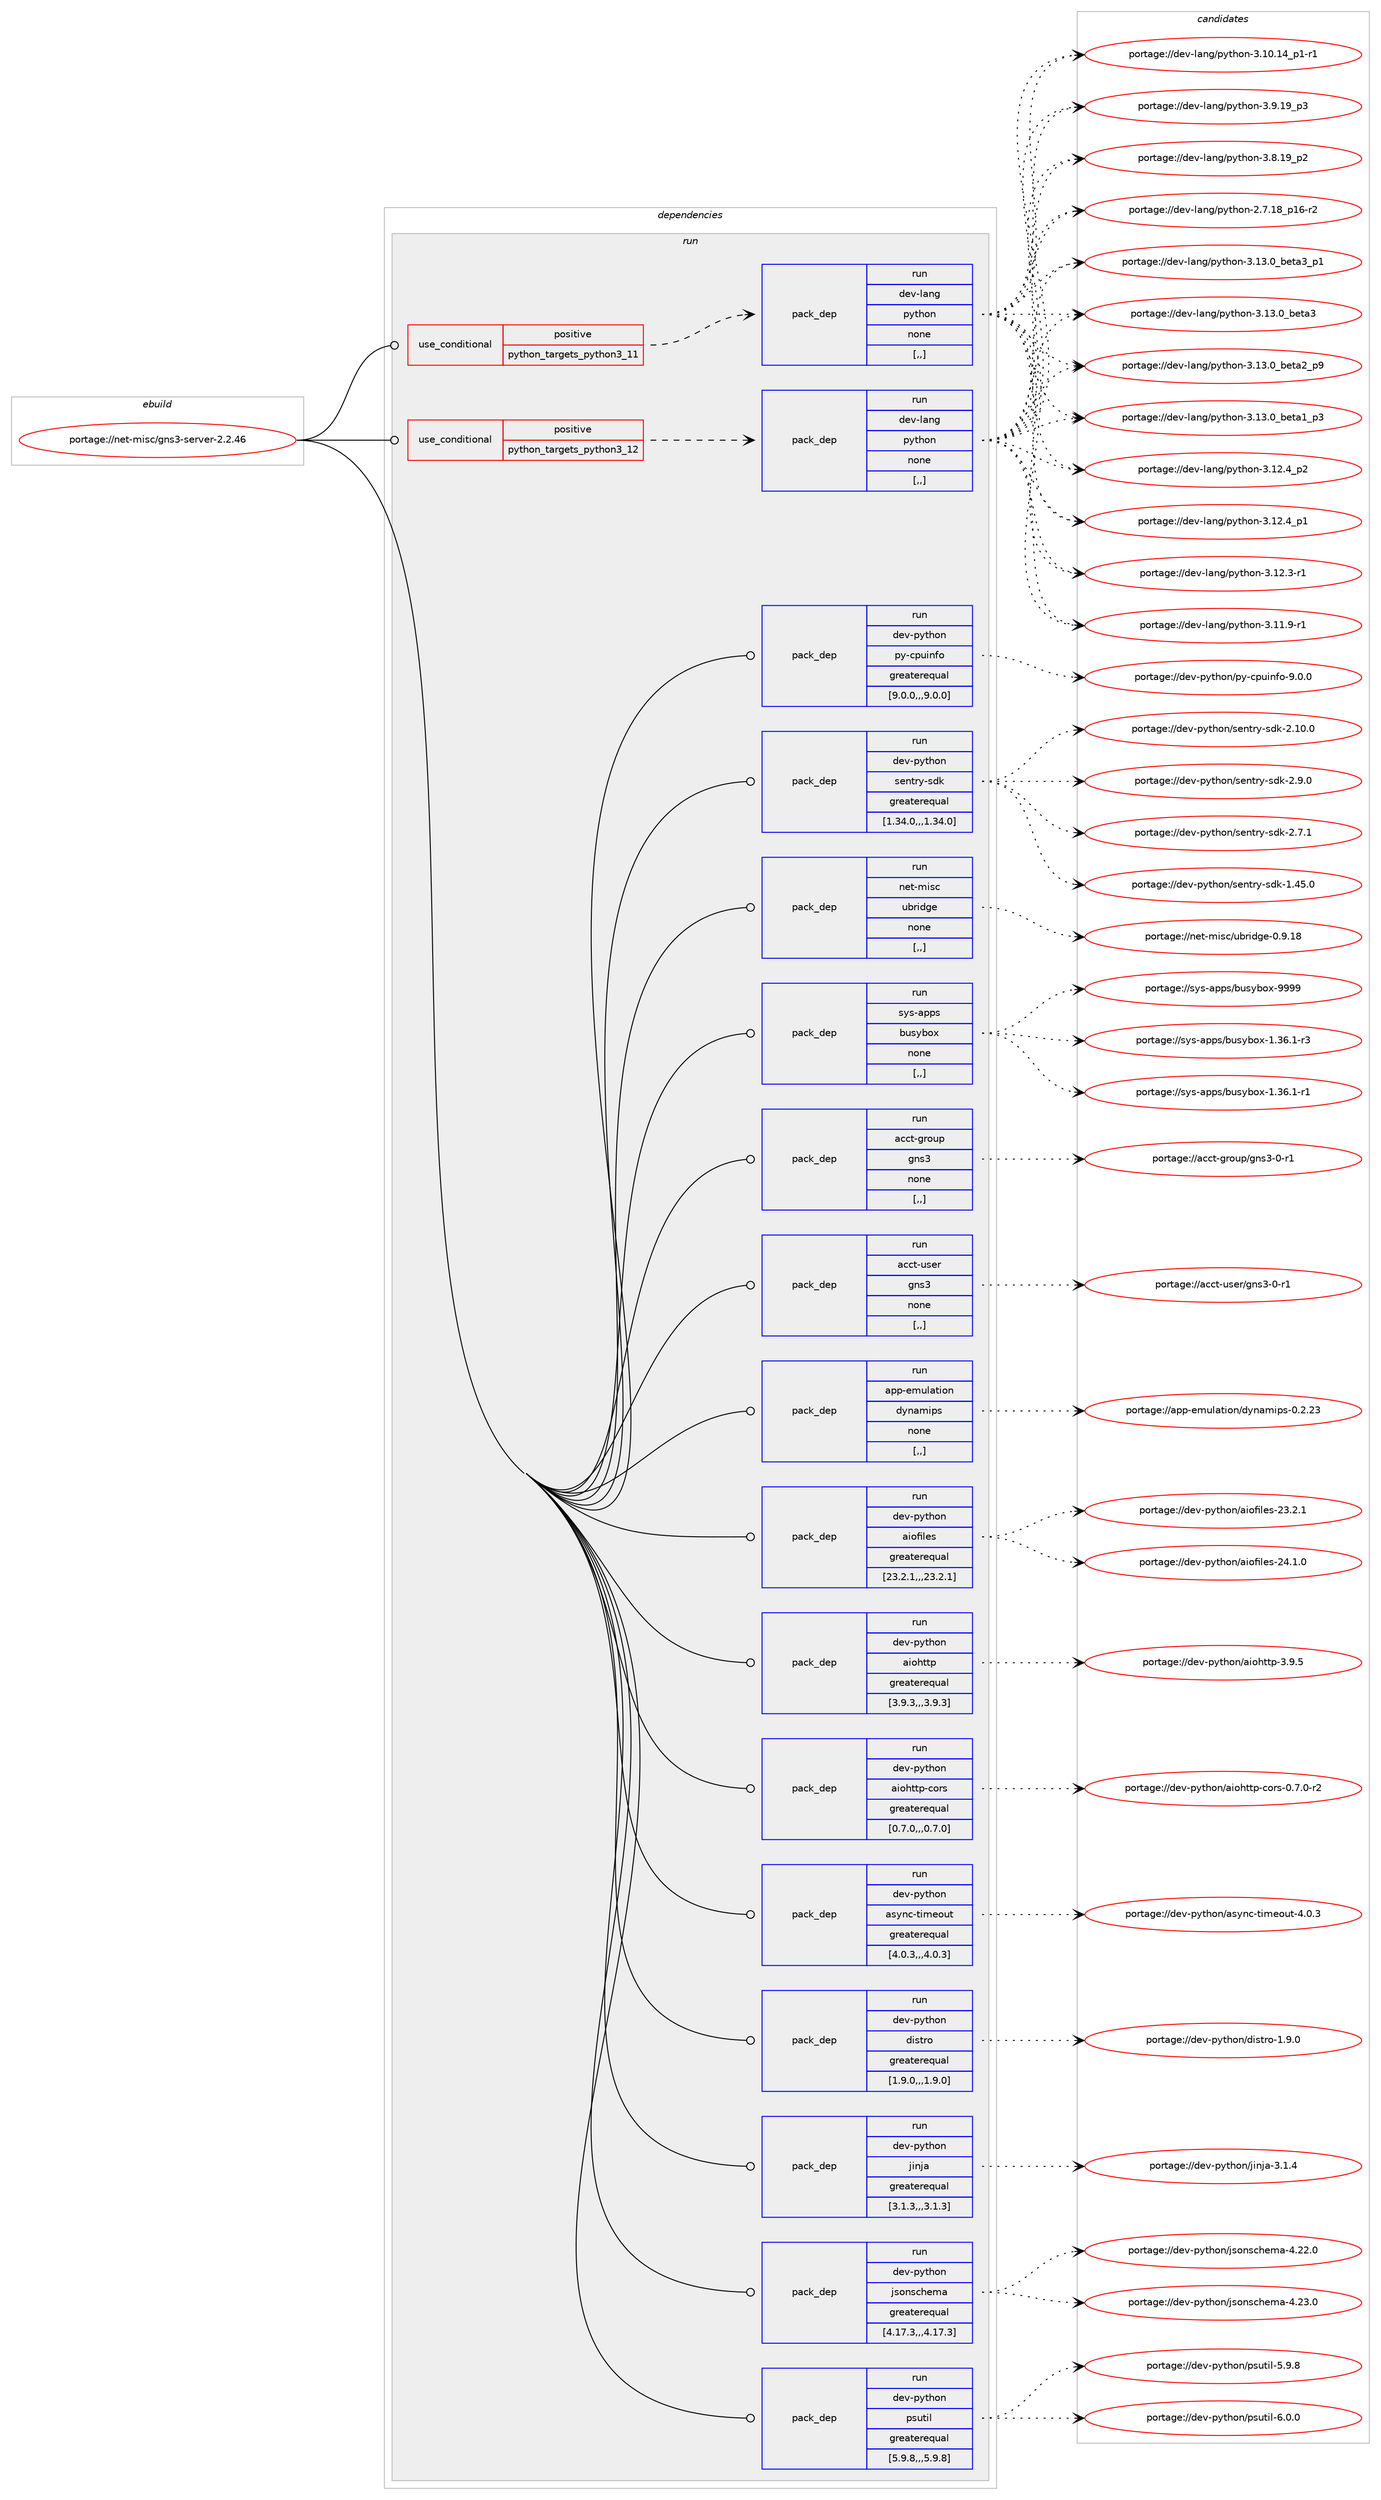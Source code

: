digraph prolog {

# *************
# Graph options
# *************

newrank=true;
concentrate=true;
compound=true;
graph [rankdir=LR,fontname=Helvetica,fontsize=10,ranksep=1.5];#, ranksep=2.5, nodesep=0.2];
edge  [arrowhead=vee];
node  [fontname=Helvetica,fontsize=10];

# **********
# The ebuild
# **********

subgraph cluster_leftcol {
color=gray;
label=<<i>ebuild</i>>;
id [label="portage://net-misc/gns3-server-2.2.46", color=red, width=4, href="../net-misc/gns3-server-2.2.46.svg"];
}

# ****************
# The dependencies
# ****************

subgraph cluster_midcol {
color=gray;
label=<<i>dependencies</i>>;
subgraph cluster_compile {
fillcolor="#eeeeee";
style=filled;
label=<<i>compile</i>>;
}
subgraph cluster_compileandrun {
fillcolor="#eeeeee";
style=filled;
label=<<i>compile and run</i>>;
}
subgraph cluster_run {
fillcolor="#eeeeee";
style=filled;
label=<<i>run</i>>;
subgraph cond97126 {
dependency369019 [label=<<TABLE BORDER="0" CELLBORDER="1" CELLSPACING="0" CELLPADDING="4"><TR><TD ROWSPAN="3" CELLPADDING="10">use_conditional</TD></TR><TR><TD>positive</TD></TR><TR><TD>python_targets_python3_11</TD></TR></TABLE>>, shape=none, color=red];
subgraph pack269212 {
dependency369020 [label=<<TABLE BORDER="0" CELLBORDER="1" CELLSPACING="0" CELLPADDING="4" WIDTH="220"><TR><TD ROWSPAN="6" CELLPADDING="30">pack_dep</TD></TR><TR><TD WIDTH="110">run</TD></TR><TR><TD>dev-lang</TD></TR><TR><TD>python</TD></TR><TR><TD>none</TD></TR><TR><TD>[,,]</TD></TR></TABLE>>, shape=none, color=blue];
}
dependency369019:e -> dependency369020:w [weight=20,style="dashed",arrowhead="vee"];
}
id:e -> dependency369019:w [weight=20,style="solid",arrowhead="odot"];
subgraph cond97127 {
dependency369021 [label=<<TABLE BORDER="0" CELLBORDER="1" CELLSPACING="0" CELLPADDING="4"><TR><TD ROWSPAN="3" CELLPADDING="10">use_conditional</TD></TR><TR><TD>positive</TD></TR><TR><TD>python_targets_python3_12</TD></TR></TABLE>>, shape=none, color=red];
subgraph pack269213 {
dependency369022 [label=<<TABLE BORDER="0" CELLBORDER="1" CELLSPACING="0" CELLPADDING="4" WIDTH="220"><TR><TD ROWSPAN="6" CELLPADDING="30">pack_dep</TD></TR><TR><TD WIDTH="110">run</TD></TR><TR><TD>dev-lang</TD></TR><TR><TD>python</TD></TR><TR><TD>none</TD></TR><TR><TD>[,,]</TD></TR></TABLE>>, shape=none, color=blue];
}
dependency369021:e -> dependency369022:w [weight=20,style="dashed",arrowhead="vee"];
}
id:e -> dependency369021:w [weight=20,style="solid",arrowhead="odot"];
subgraph pack269214 {
dependency369023 [label=<<TABLE BORDER="0" CELLBORDER="1" CELLSPACING="0" CELLPADDING="4" WIDTH="220"><TR><TD ROWSPAN="6" CELLPADDING="30">pack_dep</TD></TR><TR><TD WIDTH="110">run</TD></TR><TR><TD>acct-group</TD></TR><TR><TD>gns3</TD></TR><TR><TD>none</TD></TR><TR><TD>[,,]</TD></TR></TABLE>>, shape=none, color=blue];
}
id:e -> dependency369023:w [weight=20,style="solid",arrowhead="odot"];
subgraph pack269215 {
dependency369024 [label=<<TABLE BORDER="0" CELLBORDER="1" CELLSPACING="0" CELLPADDING="4" WIDTH="220"><TR><TD ROWSPAN="6" CELLPADDING="30">pack_dep</TD></TR><TR><TD WIDTH="110">run</TD></TR><TR><TD>acct-user</TD></TR><TR><TD>gns3</TD></TR><TR><TD>none</TD></TR><TR><TD>[,,]</TD></TR></TABLE>>, shape=none, color=blue];
}
id:e -> dependency369024:w [weight=20,style="solid",arrowhead="odot"];
subgraph pack269216 {
dependency369025 [label=<<TABLE BORDER="0" CELLBORDER="1" CELLSPACING="0" CELLPADDING="4" WIDTH="220"><TR><TD ROWSPAN="6" CELLPADDING="30">pack_dep</TD></TR><TR><TD WIDTH="110">run</TD></TR><TR><TD>app-emulation</TD></TR><TR><TD>dynamips</TD></TR><TR><TD>none</TD></TR><TR><TD>[,,]</TD></TR></TABLE>>, shape=none, color=blue];
}
id:e -> dependency369025:w [weight=20,style="solid",arrowhead="odot"];
subgraph pack269217 {
dependency369026 [label=<<TABLE BORDER="0" CELLBORDER="1" CELLSPACING="0" CELLPADDING="4" WIDTH="220"><TR><TD ROWSPAN="6" CELLPADDING="30">pack_dep</TD></TR><TR><TD WIDTH="110">run</TD></TR><TR><TD>dev-python</TD></TR><TR><TD>aiofiles</TD></TR><TR><TD>greaterequal</TD></TR><TR><TD>[23.2.1,,,23.2.1]</TD></TR></TABLE>>, shape=none, color=blue];
}
id:e -> dependency369026:w [weight=20,style="solid",arrowhead="odot"];
subgraph pack269218 {
dependency369027 [label=<<TABLE BORDER="0" CELLBORDER="1" CELLSPACING="0" CELLPADDING="4" WIDTH="220"><TR><TD ROWSPAN="6" CELLPADDING="30">pack_dep</TD></TR><TR><TD WIDTH="110">run</TD></TR><TR><TD>dev-python</TD></TR><TR><TD>aiohttp</TD></TR><TR><TD>greaterequal</TD></TR><TR><TD>[3.9.3,,,3.9.3]</TD></TR></TABLE>>, shape=none, color=blue];
}
id:e -> dependency369027:w [weight=20,style="solid",arrowhead="odot"];
subgraph pack269219 {
dependency369028 [label=<<TABLE BORDER="0" CELLBORDER="1" CELLSPACING="0" CELLPADDING="4" WIDTH="220"><TR><TD ROWSPAN="6" CELLPADDING="30">pack_dep</TD></TR><TR><TD WIDTH="110">run</TD></TR><TR><TD>dev-python</TD></TR><TR><TD>aiohttp-cors</TD></TR><TR><TD>greaterequal</TD></TR><TR><TD>[0.7.0,,,0.7.0]</TD></TR></TABLE>>, shape=none, color=blue];
}
id:e -> dependency369028:w [weight=20,style="solid",arrowhead="odot"];
subgraph pack269220 {
dependency369029 [label=<<TABLE BORDER="0" CELLBORDER="1" CELLSPACING="0" CELLPADDING="4" WIDTH="220"><TR><TD ROWSPAN="6" CELLPADDING="30">pack_dep</TD></TR><TR><TD WIDTH="110">run</TD></TR><TR><TD>dev-python</TD></TR><TR><TD>async-timeout</TD></TR><TR><TD>greaterequal</TD></TR><TR><TD>[4.0.3,,,4.0.3]</TD></TR></TABLE>>, shape=none, color=blue];
}
id:e -> dependency369029:w [weight=20,style="solid",arrowhead="odot"];
subgraph pack269221 {
dependency369030 [label=<<TABLE BORDER="0" CELLBORDER="1" CELLSPACING="0" CELLPADDING="4" WIDTH="220"><TR><TD ROWSPAN="6" CELLPADDING="30">pack_dep</TD></TR><TR><TD WIDTH="110">run</TD></TR><TR><TD>dev-python</TD></TR><TR><TD>distro</TD></TR><TR><TD>greaterequal</TD></TR><TR><TD>[1.9.0,,,1.9.0]</TD></TR></TABLE>>, shape=none, color=blue];
}
id:e -> dependency369030:w [weight=20,style="solid",arrowhead="odot"];
subgraph pack269222 {
dependency369031 [label=<<TABLE BORDER="0" CELLBORDER="1" CELLSPACING="0" CELLPADDING="4" WIDTH="220"><TR><TD ROWSPAN="6" CELLPADDING="30">pack_dep</TD></TR><TR><TD WIDTH="110">run</TD></TR><TR><TD>dev-python</TD></TR><TR><TD>jinja</TD></TR><TR><TD>greaterequal</TD></TR><TR><TD>[3.1.3,,,3.1.3]</TD></TR></TABLE>>, shape=none, color=blue];
}
id:e -> dependency369031:w [weight=20,style="solid",arrowhead="odot"];
subgraph pack269223 {
dependency369032 [label=<<TABLE BORDER="0" CELLBORDER="1" CELLSPACING="0" CELLPADDING="4" WIDTH="220"><TR><TD ROWSPAN="6" CELLPADDING="30">pack_dep</TD></TR><TR><TD WIDTH="110">run</TD></TR><TR><TD>dev-python</TD></TR><TR><TD>jsonschema</TD></TR><TR><TD>greaterequal</TD></TR><TR><TD>[4.17.3,,,4.17.3]</TD></TR></TABLE>>, shape=none, color=blue];
}
id:e -> dependency369032:w [weight=20,style="solid",arrowhead="odot"];
subgraph pack269224 {
dependency369033 [label=<<TABLE BORDER="0" CELLBORDER="1" CELLSPACING="0" CELLPADDING="4" WIDTH="220"><TR><TD ROWSPAN="6" CELLPADDING="30">pack_dep</TD></TR><TR><TD WIDTH="110">run</TD></TR><TR><TD>dev-python</TD></TR><TR><TD>psutil</TD></TR><TR><TD>greaterequal</TD></TR><TR><TD>[5.9.8,,,5.9.8]</TD></TR></TABLE>>, shape=none, color=blue];
}
id:e -> dependency369033:w [weight=20,style="solid",arrowhead="odot"];
subgraph pack269225 {
dependency369034 [label=<<TABLE BORDER="0" CELLBORDER="1" CELLSPACING="0" CELLPADDING="4" WIDTH="220"><TR><TD ROWSPAN="6" CELLPADDING="30">pack_dep</TD></TR><TR><TD WIDTH="110">run</TD></TR><TR><TD>dev-python</TD></TR><TR><TD>py-cpuinfo</TD></TR><TR><TD>greaterequal</TD></TR><TR><TD>[9.0.0,,,9.0.0]</TD></TR></TABLE>>, shape=none, color=blue];
}
id:e -> dependency369034:w [weight=20,style="solid",arrowhead="odot"];
subgraph pack269226 {
dependency369035 [label=<<TABLE BORDER="0" CELLBORDER="1" CELLSPACING="0" CELLPADDING="4" WIDTH="220"><TR><TD ROWSPAN="6" CELLPADDING="30">pack_dep</TD></TR><TR><TD WIDTH="110">run</TD></TR><TR><TD>dev-python</TD></TR><TR><TD>sentry-sdk</TD></TR><TR><TD>greaterequal</TD></TR><TR><TD>[1.34.0,,,1.34.0]</TD></TR></TABLE>>, shape=none, color=blue];
}
id:e -> dependency369035:w [weight=20,style="solid",arrowhead="odot"];
subgraph pack269227 {
dependency369036 [label=<<TABLE BORDER="0" CELLBORDER="1" CELLSPACING="0" CELLPADDING="4" WIDTH="220"><TR><TD ROWSPAN="6" CELLPADDING="30">pack_dep</TD></TR><TR><TD WIDTH="110">run</TD></TR><TR><TD>net-misc</TD></TR><TR><TD>ubridge</TD></TR><TR><TD>none</TD></TR><TR><TD>[,,]</TD></TR></TABLE>>, shape=none, color=blue];
}
id:e -> dependency369036:w [weight=20,style="solid",arrowhead="odot"];
subgraph pack269228 {
dependency369037 [label=<<TABLE BORDER="0" CELLBORDER="1" CELLSPACING="0" CELLPADDING="4" WIDTH="220"><TR><TD ROWSPAN="6" CELLPADDING="30">pack_dep</TD></TR><TR><TD WIDTH="110">run</TD></TR><TR><TD>sys-apps</TD></TR><TR><TD>busybox</TD></TR><TR><TD>none</TD></TR><TR><TD>[,,]</TD></TR></TABLE>>, shape=none, color=blue];
}
id:e -> dependency369037:w [weight=20,style="solid",arrowhead="odot"];
}
}

# **************
# The candidates
# **************

subgraph cluster_choices {
rank=same;
color=gray;
label=<<i>candidates</i>>;

subgraph choice269212 {
color=black;
nodesep=1;
choice10010111845108971101034711212111610411111045514649514648959810111697519511249 [label="portage://dev-lang/python-3.13.0_beta3_p1", color=red, width=4,href="../dev-lang/python-3.13.0_beta3_p1.svg"];
choice1001011184510897110103471121211161041111104551464951464895981011169751 [label="portage://dev-lang/python-3.13.0_beta3", color=red, width=4,href="../dev-lang/python-3.13.0_beta3.svg"];
choice10010111845108971101034711212111610411111045514649514648959810111697509511257 [label="portage://dev-lang/python-3.13.0_beta2_p9", color=red, width=4,href="../dev-lang/python-3.13.0_beta2_p9.svg"];
choice10010111845108971101034711212111610411111045514649514648959810111697499511251 [label="portage://dev-lang/python-3.13.0_beta1_p3", color=red, width=4,href="../dev-lang/python-3.13.0_beta1_p3.svg"];
choice100101118451089711010347112121116104111110455146495046529511250 [label="portage://dev-lang/python-3.12.4_p2", color=red, width=4,href="../dev-lang/python-3.12.4_p2.svg"];
choice100101118451089711010347112121116104111110455146495046529511249 [label="portage://dev-lang/python-3.12.4_p1", color=red, width=4,href="../dev-lang/python-3.12.4_p1.svg"];
choice100101118451089711010347112121116104111110455146495046514511449 [label="portage://dev-lang/python-3.12.3-r1", color=red, width=4,href="../dev-lang/python-3.12.3-r1.svg"];
choice100101118451089711010347112121116104111110455146494946574511449 [label="portage://dev-lang/python-3.11.9-r1", color=red, width=4,href="../dev-lang/python-3.11.9-r1.svg"];
choice100101118451089711010347112121116104111110455146494846495295112494511449 [label="portage://dev-lang/python-3.10.14_p1-r1", color=red, width=4,href="../dev-lang/python-3.10.14_p1-r1.svg"];
choice100101118451089711010347112121116104111110455146574649579511251 [label="portage://dev-lang/python-3.9.19_p3", color=red, width=4,href="../dev-lang/python-3.9.19_p3.svg"];
choice100101118451089711010347112121116104111110455146564649579511250 [label="portage://dev-lang/python-3.8.19_p2", color=red, width=4,href="../dev-lang/python-3.8.19_p2.svg"];
choice100101118451089711010347112121116104111110455046554649569511249544511450 [label="portage://dev-lang/python-2.7.18_p16-r2", color=red, width=4,href="../dev-lang/python-2.7.18_p16-r2.svg"];
dependency369020:e -> choice10010111845108971101034711212111610411111045514649514648959810111697519511249:w [style=dotted,weight="100"];
dependency369020:e -> choice1001011184510897110103471121211161041111104551464951464895981011169751:w [style=dotted,weight="100"];
dependency369020:e -> choice10010111845108971101034711212111610411111045514649514648959810111697509511257:w [style=dotted,weight="100"];
dependency369020:e -> choice10010111845108971101034711212111610411111045514649514648959810111697499511251:w [style=dotted,weight="100"];
dependency369020:e -> choice100101118451089711010347112121116104111110455146495046529511250:w [style=dotted,weight="100"];
dependency369020:e -> choice100101118451089711010347112121116104111110455146495046529511249:w [style=dotted,weight="100"];
dependency369020:e -> choice100101118451089711010347112121116104111110455146495046514511449:w [style=dotted,weight="100"];
dependency369020:e -> choice100101118451089711010347112121116104111110455146494946574511449:w [style=dotted,weight="100"];
dependency369020:e -> choice100101118451089711010347112121116104111110455146494846495295112494511449:w [style=dotted,weight="100"];
dependency369020:e -> choice100101118451089711010347112121116104111110455146574649579511251:w [style=dotted,weight="100"];
dependency369020:e -> choice100101118451089711010347112121116104111110455146564649579511250:w [style=dotted,weight="100"];
dependency369020:e -> choice100101118451089711010347112121116104111110455046554649569511249544511450:w [style=dotted,weight="100"];
}
subgraph choice269213 {
color=black;
nodesep=1;
choice10010111845108971101034711212111610411111045514649514648959810111697519511249 [label="portage://dev-lang/python-3.13.0_beta3_p1", color=red, width=4,href="../dev-lang/python-3.13.0_beta3_p1.svg"];
choice1001011184510897110103471121211161041111104551464951464895981011169751 [label="portage://dev-lang/python-3.13.0_beta3", color=red, width=4,href="../dev-lang/python-3.13.0_beta3.svg"];
choice10010111845108971101034711212111610411111045514649514648959810111697509511257 [label="portage://dev-lang/python-3.13.0_beta2_p9", color=red, width=4,href="../dev-lang/python-3.13.0_beta2_p9.svg"];
choice10010111845108971101034711212111610411111045514649514648959810111697499511251 [label="portage://dev-lang/python-3.13.0_beta1_p3", color=red, width=4,href="../dev-lang/python-3.13.0_beta1_p3.svg"];
choice100101118451089711010347112121116104111110455146495046529511250 [label="portage://dev-lang/python-3.12.4_p2", color=red, width=4,href="../dev-lang/python-3.12.4_p2.svg"];
choice100101118451089711010347112121116104111110455146495046529511249 [label="portage://dev-lang/python-3.12.4_p1", color=red, width=4,href="../dev-lang/python-3.12.4_p1.svg"];
choice100101118451089711010347112121116104111110455146495046514511449 [label="portage://dev-lang/python-3.12.3-r1", color=red, width=4,href="../dev-lang/python-3.12.3-r1.svg"];
choice100101118451089711010347112121116104111110455146494946574511449 [label="portage://dev-lang/python-3.11.9-r1", color=red, width=4,href="../dev-lang/python-3.11.9-r1.svg"];
choice100101118451089711010347112121116104111110455146494846495295112494511449 [label="portage://dev-lang/python-3.10.14_p1-r1", color=red, width=4,href="../dev-lang/python-3.10.14_p1-r1.svg"];
choice100101118451089711010347112121116104111110455146574649579511251 [label="portage://dev-lang/python-3.9.19_p3", color=red, width=4,href="../dev-lang/python-3.9.19_p3.svg"];
choice100101118451089711010347112121116104111110455146564649579511250 [label="portage://dev-lang/python-3.8.19_p2", color=red, width=4,href="../dev-lang/python-3.8.19_p2.svg"];
choice100101118451089711010347112121116104111110455046554649569511249544511450 [label="portage://dev-lang/python-2.7.18_p16-r2", color=red, width=4,href="../dev-lang/python-2.7.18_p16-r2.svg"];
dependency369022:e -> choice10010111845108971101034711212111610411111045514649514648959810111697519511249:w [style=dotted,weight="100"];
dependency369022:e -> choice1001011184510897110103471121211161041111104551464951464895981011169751:w [style=dotted,weight="100"];
dependency369022:e -> choice10010111845108971101034711212111610411111045514649514648959810111697509511257:w [style=dotted,weight="100"];
dependency369022:e -> choice10010111845108971101034711212111610411111045514649514648959810111697499511251:w [style=dotted,weight="100"];
dependency369022:e -> choice100101118451089711010347112121116104111110455146495046529511250:w [style=dotted,weight="100"];
dependency369022:e -> choice100101118451089711010347112121116104111110455146495046529511249:w [style=dotted,weight="100"];
dependency369022:e -> choice100101118451089711010347112121116104111110455146495046514511449:w [style=dotted,weight="100"];
dependency369022:e -> choice100101118451089711010347112121116104111110455146494946574511449:w [style=dotted,weight="100"];
dependency369022:e -> choice100101118451089711010347112121116104111110455146494846495295112494511449:w [style=dotted,weight="100"];
dependency369022:e -> choice100101118451089711010347112121116104111110455146574649579511251:w [style=dotted,weight="100"];
dependency369022:e -> choice100101118451089711010347112121116104111110455146564649579511250:w [style=dotted,weight="100"];
dependency369022:e -> choice100101118451089711010347112121116104111110455046554649569511249544511450:w [style=dotted,weight="100"];
}
subgraph choice269214 {
color=black;
nodesep=1;
choice97999911645103114111117112471031101155145484511449 [label="portage://acct-group/gns3-0-r1", color=red, width=4,href="../acct-group/gns3-0-r1.svg"];
dependency369023:e -> choice97999911645103114111117112471031101155145484511449:w [style=dotted,weight="100"];
}
subgraph choice269215 {
color=black;
nodesep=1;
choice97999911645117115101114471031101155145484511449 [label="portage://acct-user/gns3-0-r1", color=red, width=4,href="../acct-user/gns3-0-r1.svg"];
dependency369024:e -> choice97999911645117115101114471031101155145484511449:w [style=dotted,weight="100"];
}
subgraph choice269216 {
color=black;
nodesep=1;
choice971121124510110911710897116105111110471001211109710910511211545484650465051 [label="portage://app-emulation/dynamips-0.2.23", color=red, width=4,href="../app-emulation/dynamips-0.2.23.svg"];
dependency369025:e -> choice971121124510110911710897116105111110471001211109710910511211545484650465051:w [style=dotted,weight="100"];
}
subgraph choice269217 {
color=black;
nodesep=1;
choice10010111845112121116104111110479710511110210510810111545505246494648 [label="portage://dev-python/aiofiles-24.1.0", color=red, width=4,href="../dev-python/aiofiles-24.1.0.svg"];
choice10010111845112121116104111110479710511110210510810111545505146504649 [label="portage://dev-python/aiofiles-23.2.1", color=red, width=4,href="../dev-python/aiofiles-23.2.1.svg"];
dependency369026:e -> choice10010111845112121116104111110479710511110210510810111545505246494648:w [style=dotted,weight="100"];
dependency369026:e -> choice10010111845112121116104111110479710511110210510810111545505146504649:w [style=dotted,weight="100"];
}
subgraph choice269218 {
color=black;
nodesep=1;
choice100101118451121211161041111104797105111104116116112455146574653 [label="portage://dev-python/aiohttp-3.9.5", color=red, width=4,href="../dev-python/aiohttp-3.9.5.svg"];
dependency369027:e -> choice100101118451121211161041111104797105111104116116112455146574653:w [style=dotted,weight="100"];
}
subgraph choice269219 {
color=black;
nodesep=1;
choice10010111845112121116104111110479710511110411611611245991111141154548465546484511450 [label="portage://dev-python/aiohttp-cors-0.7.0-r2", color=red, width=4,href="../dev-python/aiohttp-cors-0.7.0-r2.svg"];
dependency369028:e -> choice10010111845112121116104111110479710511110411611611245991111141154548465546484511450:w [style=dotted,weight="100"];
}
subgraph choice269220 {
color=black;
nodesep=1;
choice1001011184511212111610411111047971151211109945116105109101111117116455246484651 [label="portage://dev-python/async-timeout-4.0.3", color=red, width=4,href="../dev-python/async-timeout-4.0.3.svg"];
dependency369029:e -> choice1001011184511212111610411111047971151211109945116105109101111117116455246484651:w [style=dotted,weight="100"];
}
subgraph choice269221 {
color=black;
nodesep=1;
choice1001011184511212111610411111047100105115116114111454946574648 [label="portage://dev-python/distro-1.9.0", color=red, width=4,href="../dev-python/distro-1.9.0.svg"];
dependency369030:e -> choice1001011184511212111610411111047100105115116114111454946574648:w [style=dotted,weight="100"];
}
subgraph choice269222 {
color=black;
nodesep=1;
choice100101118451121211161041111104710610511010697455146494652 [label="portage://dev-python/jinja-3.1.4", color=red, width=4,href="../dev-python/jinja-3.1.4.svg"];
dependency369031:e -> choice100101118451121211161041111104710610511010697455146494652:w [style=dotted,weight="100"];
}
subgraph choice269223 {
color=black;
nodesep=1;
choice1001011184511212111610411111047106115111110115991041011099745524650514648 [label="portage://dev-python/jsonschema-4.23.0", color=red, width=4,href="../dev-python/jsonschema-4.23.0.svg"];
choice1001011184511212111610411111047106115111110115991041011099745524650504648 [label="portage://dev-python/jsonschema-4.22.0", color=red, width=4,href="../dev-python/jsonschema-4.22.0.svg"];
dependency369032:e -> choice1001011184511212111610411111047106115111110115991041011099745524650514648:w [style=dotted,weight="100"];
dependency369032:e -> choice1001011184511212111610411111047106115111110115991041011099745524650504648:w [style=dotted,weight="100"];
}
subgraph choice269224 {
color=black;
nodesep=1;
choice1001011184511212111610411111047112115117116105108455446484648 [label="portage://dev-python/psutil-6.0.0", color=red, width=4,href="../dev-python/psutil-6.0.0.svg"];
choice1001011184511212111610411111047112115117116105108455346574656 [label="portage://dev-python/psutil-5.9.8", color=red, width=4,href="../dev-python/psutil-5.9.8.svg"];
dependency369033:e -> choice1001011184511212111610411111047112115117116105108455446484648:w [style=dotted,weight="100"];
dependency369033:e -> choice1001011184511212111610411111047112115117116105108455346574656:w [style=dotted,weight="100"];
}
subgraph choice269225 {
color=black;
nodesep=1;
choice10010111845112121116104111110471121214599112117105110102111455746484648 [label="portage://dev-python/py-cpuinfo-9.0.0", color=red, width=4,href="../dev-python/py-cpuinfo-9.0.0.svg"];
dependency369034:e -> choice10010111845112121116104111110471121214599112117105110102111455746484648:w [style=dotted,weight="100"];
}
subgraph choice269226 {
color=black;
nodesep=1;
choice10010111845112121116104111110471151011101161141214511510010745504649484648 [label="portage://dev-python/sentry-sdk-2.10.0", color=red, width=4,href="../dev-python/sentry-sdk-2.10.0.svg"];
choice100101118451121211161041111104711510111011611412145115100107455046574648 [label="portage://dev-python/sentry-sdk-2.9.0", color=red, width=4,href="../dev-python/sentry-sdk-2.9.0.svg"];
choice100101118451121211161041111104711510111011611412145115100107455046554649 [label="portage://dev-python/sentry-sdk-2.7.1", color=red, width=4,href="../dev-python/sentry-sdk-2.7.1.svg"];
choice10010111845112121116104111110471151011101161141214511510010745494652534648 [label="portage://dev-python/sentry-sdk-1.45.0", color=red, width=4,href="../dev-python/sentry-sdk-1.45.0.svg"];
dependency369035:e -> choice10010111845112121116104111110471151011101161141214511510010745504649484648:w [style=dotted,weight="100"];
dependency369035:e -> choice100101118451121211161041111104711510111011611412145115100107455046574648:w [style=dotted,weight="100"];
dependency369035:e -> choice100101118451121211161041111104711510111011611412145115100107455046554649:w [style=dotted,weight="100"];
dependency369035:e -> choice10010111845112121116104111110471151011101161141214511510010745494652534648:w [style=dotted,weight="100"];
}
subgraph choice269227 {
color=black;
nodesep=1;
choice1101011164510910511599471179811410510010310145484657464956 [label="portage://net-misc/ubridge-0.9.18", color=red, width=4,href="../net-misc/ubridge-0.9.18.svg"];
dependency369036:e -> choice1101011164510910511599471179811410510010310145484657464956:w [style=dotted,weight="100"];
}
subgraph choice269228 {
color=black;
nodesep=1;
choice11512111545971121121154798117115121981111204557575757 [label="portage://sys-apps/busybox-9999", color=red, width=4,href="../sys-apps/busybox-9999.svg"];
choice1151211154597112112115479811711512198111120454946515446494511451 [label="portage://sys-apps/busybox-1.36.1-r3", color=red, width=4,href="../sys-apps/busybox-1.36.1-r3.svg"];
choice1151211154597112112115479811711512198111120454946515446494511449 [label="portage://sys-apps/busybox-1.36.1-r1", color=red, width=4,href="../sys-apps/busybox-1.36.1-r1.svg"];
dependency369037:e -> choice11512111545971121121154798117115121981111204557575757:w [style=dotted,weight="100"];
dependency369037:e -> choice1151211154597112112115479811711512198111120454946515446494511451:w [style=dotted,weight="100"];
dependency369037:e -> choice1151211154597112112115479811711512198111120454946515446494511449:w [style=dotted,weight="100"];
}
}

}
